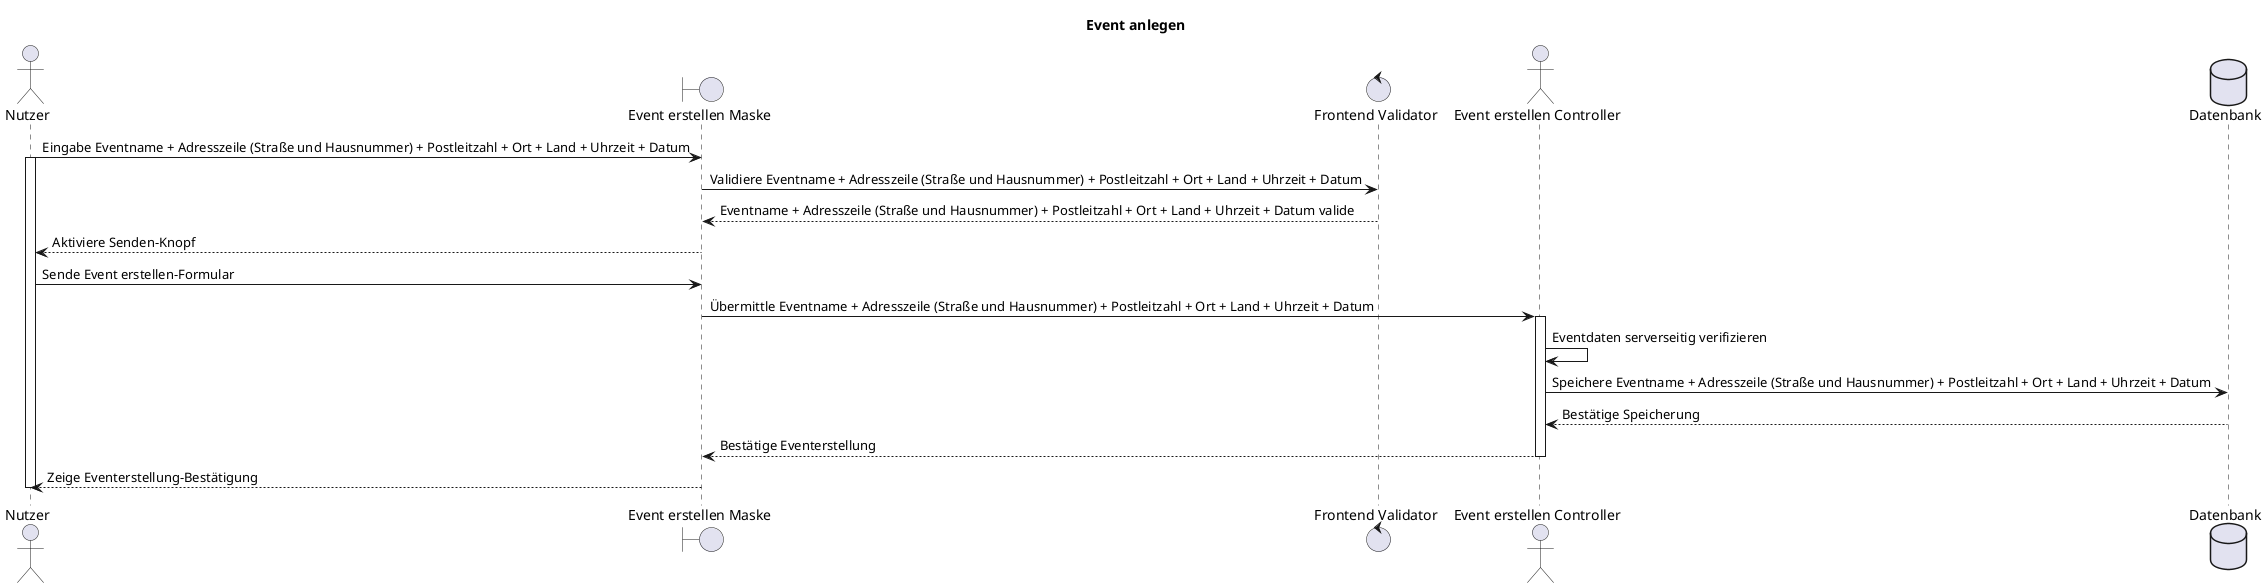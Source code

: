 @startuml F001_eventAnlegen_seq
title "Event anlegen"

actor "Nutzer" as user
boundary "Event erstellen Maske" as createEvent
control "Frontend Validator" as frontValid
actor "Event erstellen Controller" as controller
database "Datenbank" as db

user -> createEvent: Eingabe Eventname + Adresszeile (Straße und Hausnummer) + Postleitzahl + Ort + Land + Uhrzeit + Datum
activate user
createEvent -> frontValid: Validiere Eventname + Adresszeile (Straße und Hausnummer) + Postleitzahl + Ort + Land + Uhrzeit + Datum
createEvent <-- frontValid: Eventname + Adresszeile (Straße und Hausnummer) + Postleitzahl + Ort + Land + Uhrzeit + Datum valide
user <-- createEvent: Aktiviere Senden-Knopf
user -> createEvent: Sende Event erstellen-Formular

createEvent -> controller: Übermittle Eventname + Adresszeile (Straße und Hausnummer) + Postleitzahl + Ort + Land + Uhrzeit + Datum
activate controller
controller -> controller: Eventdaten serverseitig verifizieren
controller -> db: Speichere Eventname + Adresszeile (Straße und Hausnummer) + Postleitzahl + Ort + Land + Uhrzeit + Datum
controller <-- db: Bestätige Speicherung
createEvent <-- controller: Bestätige Eventerstellung
deactivate controller

user <-- createEvent: Zeige Eventerstellung-Bestätigung
deactivate user
@enduml